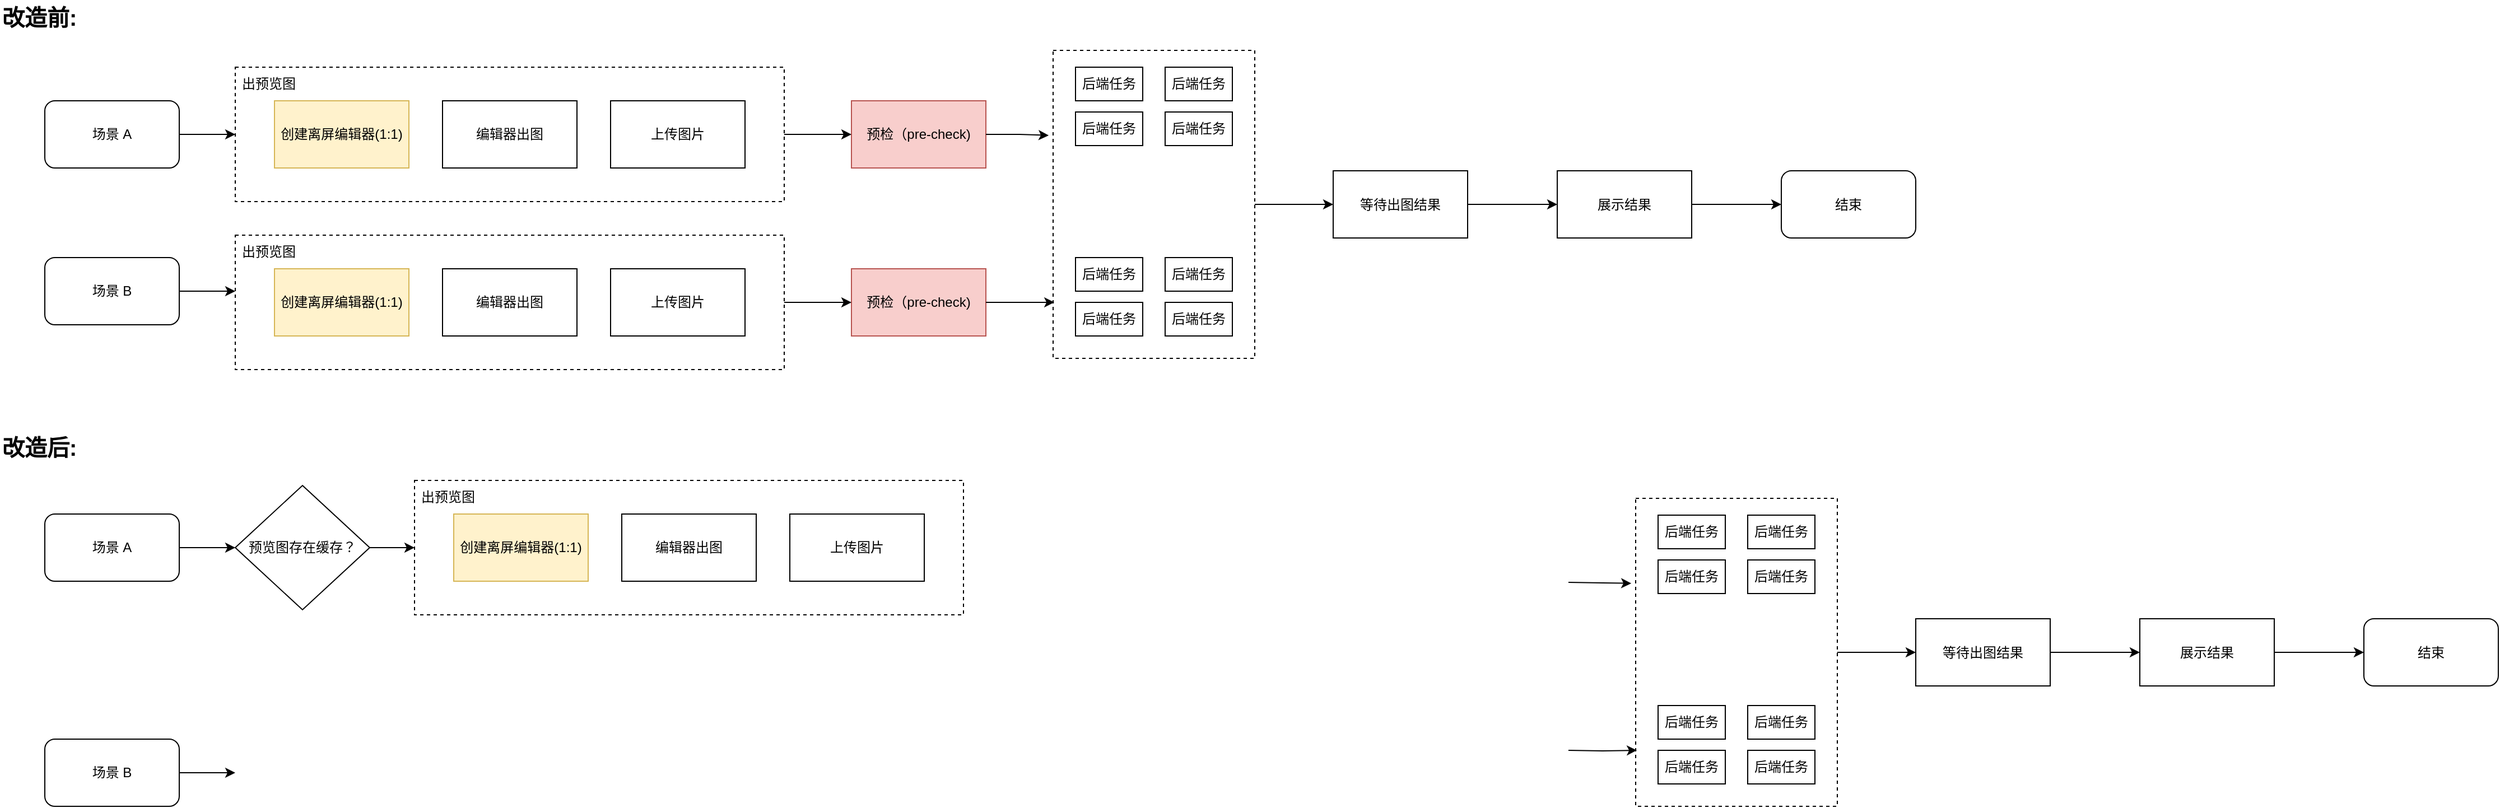 <mxfile version="22.1.16" type="github">
  <diagram name="第 1 页" id="fkjW8UunRYdJNeXOU5RV">
    <mxGraphModel dx="1945" dy="1027" grid="1" gridSize="10" guides="1" tooltips="1" connect="1" arrows="1" fold="1" page="1" pageScale="1" pageWidth="1169" pageHeight="827" math="0" shadow="0">
      <root>
        <mxCell id="0" />
        <mxCell id="1" parent="0" />
        <mxCell id="wxZWbj22FyVnD0hNK-dn-17" style="edgeStyle=orthogonalEdgeStyle;rounded=0;orthogonalLoop=1;jettySize=auto;html=1;exitX=1;exitY=0.5;exitDx=0;exitDy=0;entryX=0;entryY=0.5;entryDx=0;entryDy=0;" edge="1" parent="1" source="wxZWbj22FyVnD0hNK-dn-1" target="wxZWbj22FyVnD0hNK-dn-7">
          <mxGeometry relative="1" as="geometry" />
        </mxCell>
        <mxCell id="wxZWbj22FyVnD0hNK-dn-1" value="场景 A" style="rounded=1;whiteSpace=wrap;html=1;" vertex="1" parent="1">
          <mxGeometry x="40" y="90" width="120" height="60" as="geometry" />
        </mxCell>
        <mxCell id="wxZWbj22FyVnD0hNK-dn-2" value="场景 B" style="rounded=1;whiteSpace=wrap;html=1;" vertex="1" parent="1">
          <mxGeometry x="40" y="230" width="120" height="60" as="geometry" />
        </mxCell>
        <mxCell id="wxZWbj22FyVnD0hNK-dn-3" value="改造前:" style="text;html=1;strokeColor=none;fillColor=none;align=left;verticalAlign=middle;whiteSpace=wrap;rounded=0;fontStyle=1;fontSize=20;" vertex="1" parent="1">
          <mxGeometry width="100" height="30" as="geometry" />
        </mxCell>
        <mxCell id="wxZWbj22FyVnD0hNK-dn-9" value="" style="group" vertex="1" connectable="0" parent="1">
          <mxGeometry x="210" y="60" width="490" height="120" as="geometry" />
        </mxCell>
        <mxCell id="wxZWbj22FyVnD0hNK-dn-7" value="" style="rounded=0;whiteSpace=wrap;html=1;dashed=1;" vertex="1" parent="wxZWbj22FyVnD0hNK-dn-9">
          <mxGeometry width="490" height="120" as="geometry" />
        </mxCell>
        <mxCell id="wxZWbj22FyVnD0hNK-dn-4" value="创建离屏编辑器(1:1)" style="rounded=0;whiteSpace=wrap;html=1;fillColor=#fff2cc;strokeColor=#d6b656;" vertex="1" parent="wxZWbj22FyVnD0hNK-dn-9">
          <mxGeometry x="35" y="30" width="120" height="60" as="geometry" />
        </mxCell>
        <mxCell id="wxZWbj22FyVnD0hNK-dn-5" value="编辑器出图" style="rounded=0;whiteSpace=wrap;html=1;" vertex="1" parent="wxZWbj22FyVnD0hNK-dn-9">
          <mxGeometry x="185" y="30" width="120" height="60" as="geometry" />
        </mxCell>
        <mxCell id="wxZWbj22FyVnD0hNK-dn-6" value="上传图片" style="rounded=0;whiteSpace=wrap;html=1;" vertex="1" parent="wxZWbj22FyVnD0hNK-dn-9">
          <mxGeometry x="335" y="30" width="120" height="60" as="geometry" />
        </mxCell>
        <mxCell id="wxZWbj22FyVnD0hNK-dn-8" value="出预览图" style="text;html=1;strokeColor=none;fillColor=none;align=center;verticalAlign=middle;whiteSpace=wrap;rounded=0;" vertex="1" parent="wxZWbj22FyVnD0hNK-dn-9">
          <mxGeometry width="60" height="30" as="geometry" />
        </mxCell>
        <mxCell id="wxZWbj22FyVnD0hNK-dn-10" value="" style="group" vertex="1" connectable="0" parent="1">
          <mxGeometry x="210" y="210" width="490" height="120" as="geometry" />
        </mxCell>
        <mxCell id="wxZWbj22FyVnD0hNK-dn-11" value="" style="rounded=0;whiteSpace=wrap;html=1;dashed=1;" vertex="1" parent="wxZWbj22FyVnD0hNK-dn-10">
          <mxGeometry width="490" height="120" as="geometry" />
        </mxCell>
        <mxCell id="wxZWbj22FyVnD0hNK-dn-12" value="创建离屏编辑器(1:1)" style="rounded=0;whiteSpace=wrap;html=1;fillColor=#fff2cc;strokeColor=#d6b656;" vertex="1" parent="wxZWbj22FyVnD0hNK-dn-10">
          <mxGeometry x="35" y="30" width="120" height="60" as="geometry" />
        </mxCell>
        <mxCell id="wxZWbj22FyVnD0hNK-dn-13" value="编辑器出图" style="rounded=0;whiteSpace=wrap;html=1;" vertex="1" parent="wxZWbj22FyVnD0hNK-dn-10">
          <mxGeometry x="185" y="30" width="120" height="60" as="geometry" />
        </mxCell>
        <mxCell id="wxZWbj22FyVnD0hNK-dn-14" value="上传图片" style="rounded=0;whiteSpace=wrap;html=1;" vertex="1" parent="wxZWbj22FyVnD0hNK-dn-10">
          <mxGeometry x="335" y="30" width="120" height="60" as="geometry" />
        </mxCell>
        <mxCell id="wxZWbj22FyVnD0hNK-dn-15" value="出预览图" style="text;html=1;strokeColor=none;fillColor=none;align=center;verticalAlign=middle;whiteSpace=wrap;rounded=0;" vertex="1" parent="wxZWbj22FyVnD0hNK-dn-10">
          <mxGeometry width="60" height="30" as="geometry" />
        </mxCell>
        <mxCell id="wxZWbj22FyVnD0hNK-dn-18" style="edgeStyle=orthogonalEdgeStyle;rounded=0;orthogonalLoop=1;jettySize=auto;html=1;exitX=1;exitY=0.5;exitDx=0;exitDy=0;entryX=0;entryY=0.417;entryDx=0;entryDy=0;entryPerimeter=0;" edge="1" parent="1" source="wxZWbj22FyVnD0hNK-dn-2" target="wxZWbj22FyVnD0hNK-dn-11">
          <mxGeometry relative="1" as="geometry" />
        </mxCell>
        <mxCell id="wxZWbj22FyVnD0hNK-dn-19" value="预检（pre-check)" style="rounded=0;whiteSpace=wrap;html=1;fillColor=#f8cecc;strokeColor=#b85450;" vertex="1" parent="1">
          <mxGeometry x="760" y="90" width="120" height="60" as="geometry" />
        </mxCell>
        <mxCell id="wxZWbj22FyVnD0hNK-dn-20" value="预检（pre-check)" style="rounded=0;whiteSpace=wrap;html=1;fillColor=#f8cecc;strokeColor=#b85450;" vertex="1" parent="1">
          <mxGeometry x="760" y="240" width="120" height="60" as="geometry" />
        </mxCell>
        <mxCell id="wxZWbj22FyVnD0hNK-dn-21" style="edgeStyle=orthogonalEdgeStyle;rounded=0;orthogonalLoop=1;jettySize=auto;html=1;exitX=1;exitY=0.5;exitDx=0;exitDy=0;entryX=0;entryY=0.5;entryDx=0;entryDy=0;" edge="1" parent="1" source="wxZWbj22FyVnD0hNK-dn-11" target="wxZWbj22FyVnD0hNK-dn-20">
          <mxGeometry relative="1" as="geometry" />
        </mxCell>
        <mxCell id="wxZWbj22FyVnD0hNK-dn-22" style="edgeStyle=orthogonalEdgeStyle;rounded=0;orthogonalLoop=1;jettySize=auto;html=1;exitX=1;exitY=0.5;exitDx=0;exitDy=0;entryX=0;entryY=0.5;entryDx=0;entryDy=0;" edge="1" parent="1" source="wxZWbj22FyVnD0hNK-dn-7" target="wxZWbj22FyVnD0hNK-dn-19">
          <mxGeometry relative="1" as="geometry" />
        </mxCell>
        <mxCell id="wxZWbj22FyVnD0hNK-dn-37" style="edgeStyle=orthogonalEdgeStyle;rounded=0;orthogonalLoop=1;jettySize=auto;html=1;exitX=1;exitY=0.5;exitDx=0;exitDy=0;entryX=0;entryY=0.5;entryDx=0;entryDy=0;" edge="1" parent="1" source="wxZWbj22FyVnD0hNK-dn-23" target="wxZWbj22FyVnD0hNK-dn-34">
          <mxGeometry relative="1" as="geometry" />
        </mxCell>
        <mxCell id="wxZWbj22FyVnD0hNK-dn-23" value="" style="rounded=0;whiteSpace=wrap;html=1;dashed=1;" vertex="1" parent="1">
          <mxGeometry x="940" y="45" width="180" height="275" as="geometry" />
        </mxCell>
        <mxCell id="wxZWbj22FyVnD0hNK-dn-24" value="后端任务" style="rounded=0;whiteSpace=wrap;html=1;" vertex="1" parent="1">
          <mxGeometry x="960" y="60" width="60" height="30" as="geometry" />
        </mxCell>
        <mxCell id="wxZWbj22FyVnD0hNK-dn-25" value="后端任务" style="rounded=0;whiteSpace=wrap;html=1;" vertex="1" parent="1">
          <mxGeometry x="1040" y="60" width="60" height="30" as="geometry" />
        </mxCell>
        <mxCell id="wxZWbj22FyVnD0hNK-dn-26" value="后端任务" style="rounded=0;whiteSpace=wrap;html=1;" vertex="1" parent="1">
          <mxGeometry x="960" y="100" width="60" height="30" as="geometry" />
        </mxCell>
        <mxCell id="wxZWbj22FyVnD0hNK-dn-27" value="后端任务" style="rounded=0;whiteSpace=wrap;html=1;" vertex="1" parent="1">
          <mxGeometry x="1040" y="100" width="60" height="30" as="geometry" />
        </mxCell>
        <mxCell id="wxZWbj22FyVnD0hNK-dn-28" value="后端任务" style="rounded=0;whiteSpace=wrap;html=1;" vertex="1" parent="1">
          <mxGeometry x="960" y="230" width="60" height="30" as="geometry" />
        </mxCell>
        <mxCell id="wxZWbj22FyVnD0hNK-dn-29" value="后端任务" style="rounded=0;whiteSpace=wrap;html=1;" vertex="1" parent="1">
          <mxGeometry x="1040" y="230" width="60" height="30" as="geometry" />
        </mxCell>
        <mxCell id="wxZWbj22FyVnD0hNK-dn-30" value="后端任务" style="rounded=0;whiteSpace=wrap;html=1;" vertex="1" parent="1">
          <mxGeometry x="960" y="270" width="60" height="30" as="geometry" />
        </mxCell>
        <mxCell id="wxZWbj22FyVnD0hNK-dn-31" value="后端任务" style="rounded=0;whiteSpace=wrap;html=1;" vertex="1" parent="1">
          <mxGeometry x="1040" y="270" width="60" height="30" as="geometry" />
        </mxCell>
        <mxCell id="wxZWbj22FyVnD0hNK-dn-32" style="edgeStyle=orthogonalEdgeStyle;rounded=0;orthogonalLoop=1;jettySize=auto;html=1;exitX=1;exitY=0.5;exitDx=0;exitDy=0;entryX=-0.022;entryY=0.276;entryDx=0;entryDy=0;entryPerimeter=0;" edge="1" parent="1" source="wxZWbj22FyVnD0hNK-dn-19" target="wxZWbj22FyVnD0hNK-dn-23">
          <mxGeometry relative="1" as="geometry" />
        </mxCell>
        <mxCell id="wxZWbj22FyVnD0hNK-dn-33" style="edgeStyle=orthogonalEdgeStyle;rounded=0;orthogonalLoop=1;jettySize=auto;html=1;exitX=1;exitY=0.5;exitDx=0;exitDy=0;entryX=0.006;entryY=0.818;entryDx=0;entryDy=0;entryPerimeter=0;" edge="1" parent="1" source="wxZWbj22FyVnD0hNK-dn-20" target="wxZWbj22FyVnD0hNK-dn-23">
          <mxGeometry relative="1" as="geometry" />
        </mxCell>
        <mxCell id="wxZWbj22FyVnD0hNK-dn-38" style="edgeStyle=orthogonalEdgeStyle;rounded=0;orthogonalLoop=1;jettySize=auto;html=1;exitX=1;exitY=0.5;exitDx=0;exitDy=0;entryX=0;entryY=0.5;entryDx=0;entryDy=0;" edge="1" parent="1" source="wxZWbj22FyVnD0hNK-dn-34" target="wxZWbj22FyVnD0hNK-dn-35">
          <mxGeometry relative="1" as="geometry" />
        </mxCell>
        <mxCell id="wxZWbj22FyVnD0hNK-dn-34" value="等待出图结果" style="rounded=0;whiteSpace=wrap;html=1;" vertex="1" parent="1">
          <mxGeometry x="1190" y="152.5" width="120" height="60" as="geometry" />
        </mxCell>
        <mxCell id="wxZWbj22FyVnD0hNK-dn-39" style="edgeStyle=orthogonalEdgeStyle;rounded=0;orthogonalLoop=1;jettySize=auto;html=1;exitX=1;exitY=0.5;exitDx=0;exitDy=0;entryX=0;entryY=0.5;entryDx=0;entryDy=0;" edge="1" parent="1" source="wxZWbj22FyVnD0hNK-dn-35" target="wxZWbj22FyVnD0hNK-dn-36">
          <mxGeometry relative="1" as="geometry" />
        </mxCell>
        <mxCell id="wxZWbj22FyVnD0hNK-dn-35" value="展示结果" style="rounded=0;whiteSpace=wrap;html=1;" vertex="1" parent="1">
          <mxGeometry x="1390" y="152.5" width="120" height="60" as="geometry" />
        </mxCell>
        <mxCell id="wxZWbj22FyVnD0hNK-dn-36" value="结束" style="rounded=1;whiteSpace=wrap;html=1;" vertex="1" parent="1">
          <mxGeometry x="1590" y="152.5" width="120" height="60" as="geometry" />
        </mxCell>
        <mxCell id="wxZWbj22FyVnD0hNK-dn-40" value="改造后:" style="text;html=1;strokeColor=none;fillColor=none;align=left;verticalAlign=middle;whiteSpace=wrap;rounded=0;fontStyle=1;fontSize=20;" vertex="1" parent="1">
          <mxGeometry y="384" width="100" height="30" as="geometry" />
        </mxCell>
        <mxCell id="wxZWbj22FyVnD0hNK-dn-41" style="edgeStyle=orthogonalEdgeStyle;rounded=0;orthogonalLoop=1;jettySize=auto;html=1;exitX=1;exitY=0.5;exitDx=0;exitDy=0;entryX=0;entryY=0.5;entryDx=0;entryDy=0;" edge="1" parent="1" source="wxZWbj22FyVnD0hNK-dn-42">
          <mxGeometry relative="1" as="geometry">
            <mxPoint x="210" y="489" as="targetPoint" />
          </mxGeometry>
        </mxCell>
        <mxCell id="wxZWbj22FyVnD0hNK-dn-42" value="场景 A" style="rounded=1;whiteSpace=wrap;html=1;" vertex="1" parent="1">
          <mxGeometry x="40" y="459" width="120" height="60" as="geometry" />
        </mxCell>
        <mxCell id="wxZWbj22FyVnD0hNK-dn-43" value="场景 B" style="rounded=1;whiteSpace=wrap;html=1;" vertex="1" parent="1">
          <mxGeometry x="40" y="660" width="120" height="60" as="geometry" />
        </mxCell>
        <mxCell id="wxZWbj22FyVnD0hNK-dn-56" style="edgeStyle=orthogonalEdgeStyle;rounded=0;orthogonalLoop=1;jettySize=auto;html=1;exitX=1;exitY=0.5;exitDx=0;exitDy=0;entryX=0;entryY=0.417;entryDx=0;entryDy=0;entryPerimeter=0;" edge="1" parent="1" source="wxZWbj22FyVnD0hNK-dn-43">
          <mxGeometry relative="1" as="geometry">
            <mxPoint x="210" y="690.04" as="targetPoint" />
          </mxGeometry>
        </mxCell>
        <mxCell id="wxZWbj22FyVnD0hNK-dn-61" style="edgeStyle=orthogonalEdgeStyle;rounded=0;orthogonalLoop=1;jettySize=auto;html=1;exitX=1;exitY=0.5;exitDx=0;exitDy=0;entryX=0;entryY=0.5;entryDx=0;entryDy=0;" edge="1" parent="1" source="wxZWbj22FyVnD0hNK-dn-62" target="wxZWbj22FyVnD0hNK-dn-74">
          <mxGeometry relative="1" as="geometry" />
        </mxCell>
        <mxCell id="wxZWbj22FyVnD0hNK-dn-62" value="" style="rounded=0;whiteSpace=wrap;html=1;dashed=1;" vertex="1" parent="1">
          <mxGeometry x="1460" y="445" width="180" height="275" as="geometry" />
        </mxCell>
        <mxCell id="wxZWbj22FyVnD0hNK-dn-63" value="后端任务" style="rounded=0;whiteSpace=wrap;html=1;" vertex="1" parent="1">
          <mxGeometry x="1480" y="460" width="60" height="30" as="geometry" />
        </mxCell>
        <mxCell id="wxZWbj22FyVnD0hNK-dn-64" value="后端任务" style="rounded=0;whiteSpace=wrap;html=1;" vertex="1" parent="1">
          <mxGeometry x="1560" y="460" width="60" height="30" as="geometry" />
        </mxCell>
        <mxCell id="wxZWbj22FyVnD0hNK-dn-65" value="后端任务" style="rounded=0;whiteSpace=wrap;html=1;" vertex="1" parent="1">
          <mxGeometry x="1480" y="500" width="60" height="30" as="geometry" />
        </mxCell>
        <mxCell id="wxZWbj22FyVnD0hNK-dn-66" value="后端任务" style="rounded=0;whiteSpace=wrap;html=1;" vertex="1" parent="1">
          <mxGeometry x="1560" y="500" width="60" height="30" as="geometry" />
        </mxCell>
        <mxCell id="wxZWbj22FyVnD0hNK-dn-67" value="后端任务" style="rounded=0;whiteSpace=wrap;html=1;" vertex="1" parent="1">
          <mxGeometry x="1480" y="630" width="60" height="30" as="geometry" />
        </mxCell>
        <mxCell id="wxZWbj22FyVnD0hNK-dn-68" value="后端任务" style="rounded=0;whiteSpace=wrap;html=1;" vertex="1" parent="1">
          <mxGeometry x="1560" y="630" width="60" height="30" as="geometry" />
        </mxCell>
        <mxCell id="wxZWbj22FyVnD0hNK-dn-69" value="后端任务" style="rounded=0;whiteSpace=wrap;html=1;" vertex="1" parent="1">
          <mxGeometry x="1480" y="670" width="60" height="30" as="geometry" />
        </mxCell>
        <mxCell id="wxZWbj22FyVnD0hNK-dn-70" value="后端任务" style="rounded=0;whiteSpace=wrap;html=1;" vertex="1" parent="1">
          <mxGeometry x="1560" y="670" width="60" height="30" as="geometry" />
        </mxCell>
        <mxCell id="wxZWbj22FyVnD0hNK-dn-71" style="edgeStyle=orthogonalEdgeStyle;rounded=0;orthogonalLoop=1;jettySize=auto;html=1;exitX=1;exitY=0.5;exitDx=0;exitDy=0;entryX=-0.022;entryY=0.276;entryDx=0;entryDy=0;entryPerimeter=0;" edge="1" parent="1" target="wxZWbj22FyVnD0hNK-dn-62">
          <mxGeometry relative="1" as="geometry">
            <mxPoint x="1400" y="520" as="sourcePoint" />
          </mxGeometry>
        </mxCell>
        <mxCell id="wxZWbj22FyVnD0hNK-dn-72" style="edgeStyle=orthogonalEdgeStyle;rounded=0;orthogonalLoop=1;jettySize=auto;html=1;exitX=1;exitY=0.5;exitDx=0;exitDy=0;entryX=0.006;entryY=0.818;entryDx=0;entryDy=0;entryPerimeter=0;" edge="1" parent="1" target="wxZWbj22FyVnD0hNK-dn-62">
          <mxGeometry relative="1" as="geometry">
            <mxPoint x="1400" y="670" as="sourcePoint" />
          </mxGeometry>
        </mxCell>
        <mxCell id="wxZWbj22FyVnD0hNK-dn-73" style="edgeStyle=orthogonalEdgeStyle;rounded=0;orthogonalLoop=1;jettySize=auto;html=1;exitX=1;exitY=0.5;exitDx=0;exitDy=0;entryX=0;entryY=0.5;entryDx=0;entryDy=0;" edge="1" parent="1" source="wxZWbj22FyVnD0hNK-dn-74" target="wxZWbj22FyVnD0hNK-dn-76">
          <mxGeometry relative="1" as="geometry" />
        </mxCell>
        <mxCell id="wxZWbj22FyVnD0hNK-dn-74" value="等待出图结果" style="rounded=0;whiteSpace=wrap;html=1;" vertex="1" parent="1">
          <mxGeometry x="1710" y="552.5" width="120" height="60" as="geometry" />
        </mxCell>
        <mxCell id="wxZWbj22FyVnD0hNK-dn-75" style="edgeStyle=orthogonalEdgeStyle;rounded=0;orthogonalLoop=1;jettySize=auto;html=1;exitX=1;exitY=0.5;exitDx=0;exitDy=0;entryX=0;entryY=0.5;entryDx=0;entryDy=0;" edge="1" parent="1" source="wxZWbj22FyVnD0hNK-dn-76" target="wxZWbj22FyVnD0hNK-dn-77">
          <mxGeometry relative="1" as="geometry" />
        </mxCell>
        <mxCell id="wxZWbj22FyVnD0hNK-dn-76" value="展示结果" style="rounded=0;whiteSpace=wrap;html=1;" vertex="1" parent="1">
          <mxGeometry x="1910" y="552.5" width="120" height="60" as="geometry" />
        </mxCell>
        <mxCell id="wxZWbj22FyVnD0hNK-dn-77" value="结束" style="rounded=1;whiteSpace=wrap;html=1;" vertex="1" parent="1">
          <mxGeometry x="2110" y="552.5" width="120" height="60" as="geometry" />
        </mxCell>
        <mxCell id="wxZWbj22FyVnD0hNK-dn-85" style="edgeStyle=orthogonalEdgeStyle;rounded=0;orthogonalLoop=1;jettySize=auto;html=1;exitX=1;exitY=0.5;exitDx=0;exitDy=0;entryX=0;entryY=0.5;entryDx=0;entryDy=0;" edge="1" parent="1" source="wxZWbj22FyVnD0hNK-dn-78" target="wxZWbj22FyVnD0hNK-dn-80">
          <mxGeometry relative="1" as="geometry" />
        </mxCell>
        <mxCell id="wxZWbj22FyVnD0hNK-dn-78" value="预览图存在缓存？" style="rhombus;whiteSpace=wrap;html=1;" vertex="1" parent="1">
          <mxGeometry x="210" y="433.5" width="120" height="111" as="geometry" />
        </mxCell>
        <mxCell id="wxZWbj22FyVnD0hNK-dn-79" value="" style="group" vertex="1" connectable="0" parent="1">
          <mxGeometry x="370" y="429" width="490" height="120" as="geometry" />
        </mxCell>
        <mxCell id="wxZWbj22FyVnD0hNK-dn-80" value="" style="rounded=0;whiteSpace=wrap;html=1;dashed=1;" vertex="1" parent="wxZWbj22FyVnD0hNK-dn-79">
          <mxGeometry width="490" height="120" as="geometry" />
        </mxCell>
        <mxCell id="wxZWbj22FyVnD0hNK-dn-81" value="创建离屏编辑器(1:1)" style="rounded=0;whiteSpace=wrap;html=1;fillColor=#fff2cc;strokeColor=#d6b656;" vertex="1" parent="wxZWbj22FyVnD0hNK-dn-79">
          <mxGeometry x="35" y="30" width="120" height="60" as="geometry" />
        </mxCell>
        <mxCell id="wxZWbj22FyVnD0hNK-dn-82" value="编辑器出图" style="rounded=0;whiteSpace=wrap;html=1;" vertex="1" parent="wxZWbj22FyVnD0hNK-dn-79">
          <mxGeometry x="185" y="30" width="120" height="60" as="geometry" />
        </mxCell>
        <mxCell id="wxZWbj22FyVnD0hNK-dn-83" value="上传图片" style="rounded=0;whiteSpace=wrap;html=1;" vertex="1" parent="wxZWbj22FyVnD0hNK-dn-79">
          <mxGeometry x="335" y="30" width="120" height="60" as="geometry" />
        </mxCell>
        <mxCell id="wxZWbj22FyVnD0hNK-dn-84" value="出预览图" style="text;html=1;strokeColor=none;fillColor=none;align=center;verticalAlign=middle;whiteSpace=wrap;rounded=0;" vertex="1" parent="wxZWbj22FyVnD0hNK-dn-79">
          <mxGeometry width="60" height="30" as="geometry" />
        </mxCell>
      </root>
    </mxGraphModel>
  </diagram>
</mxfile>

